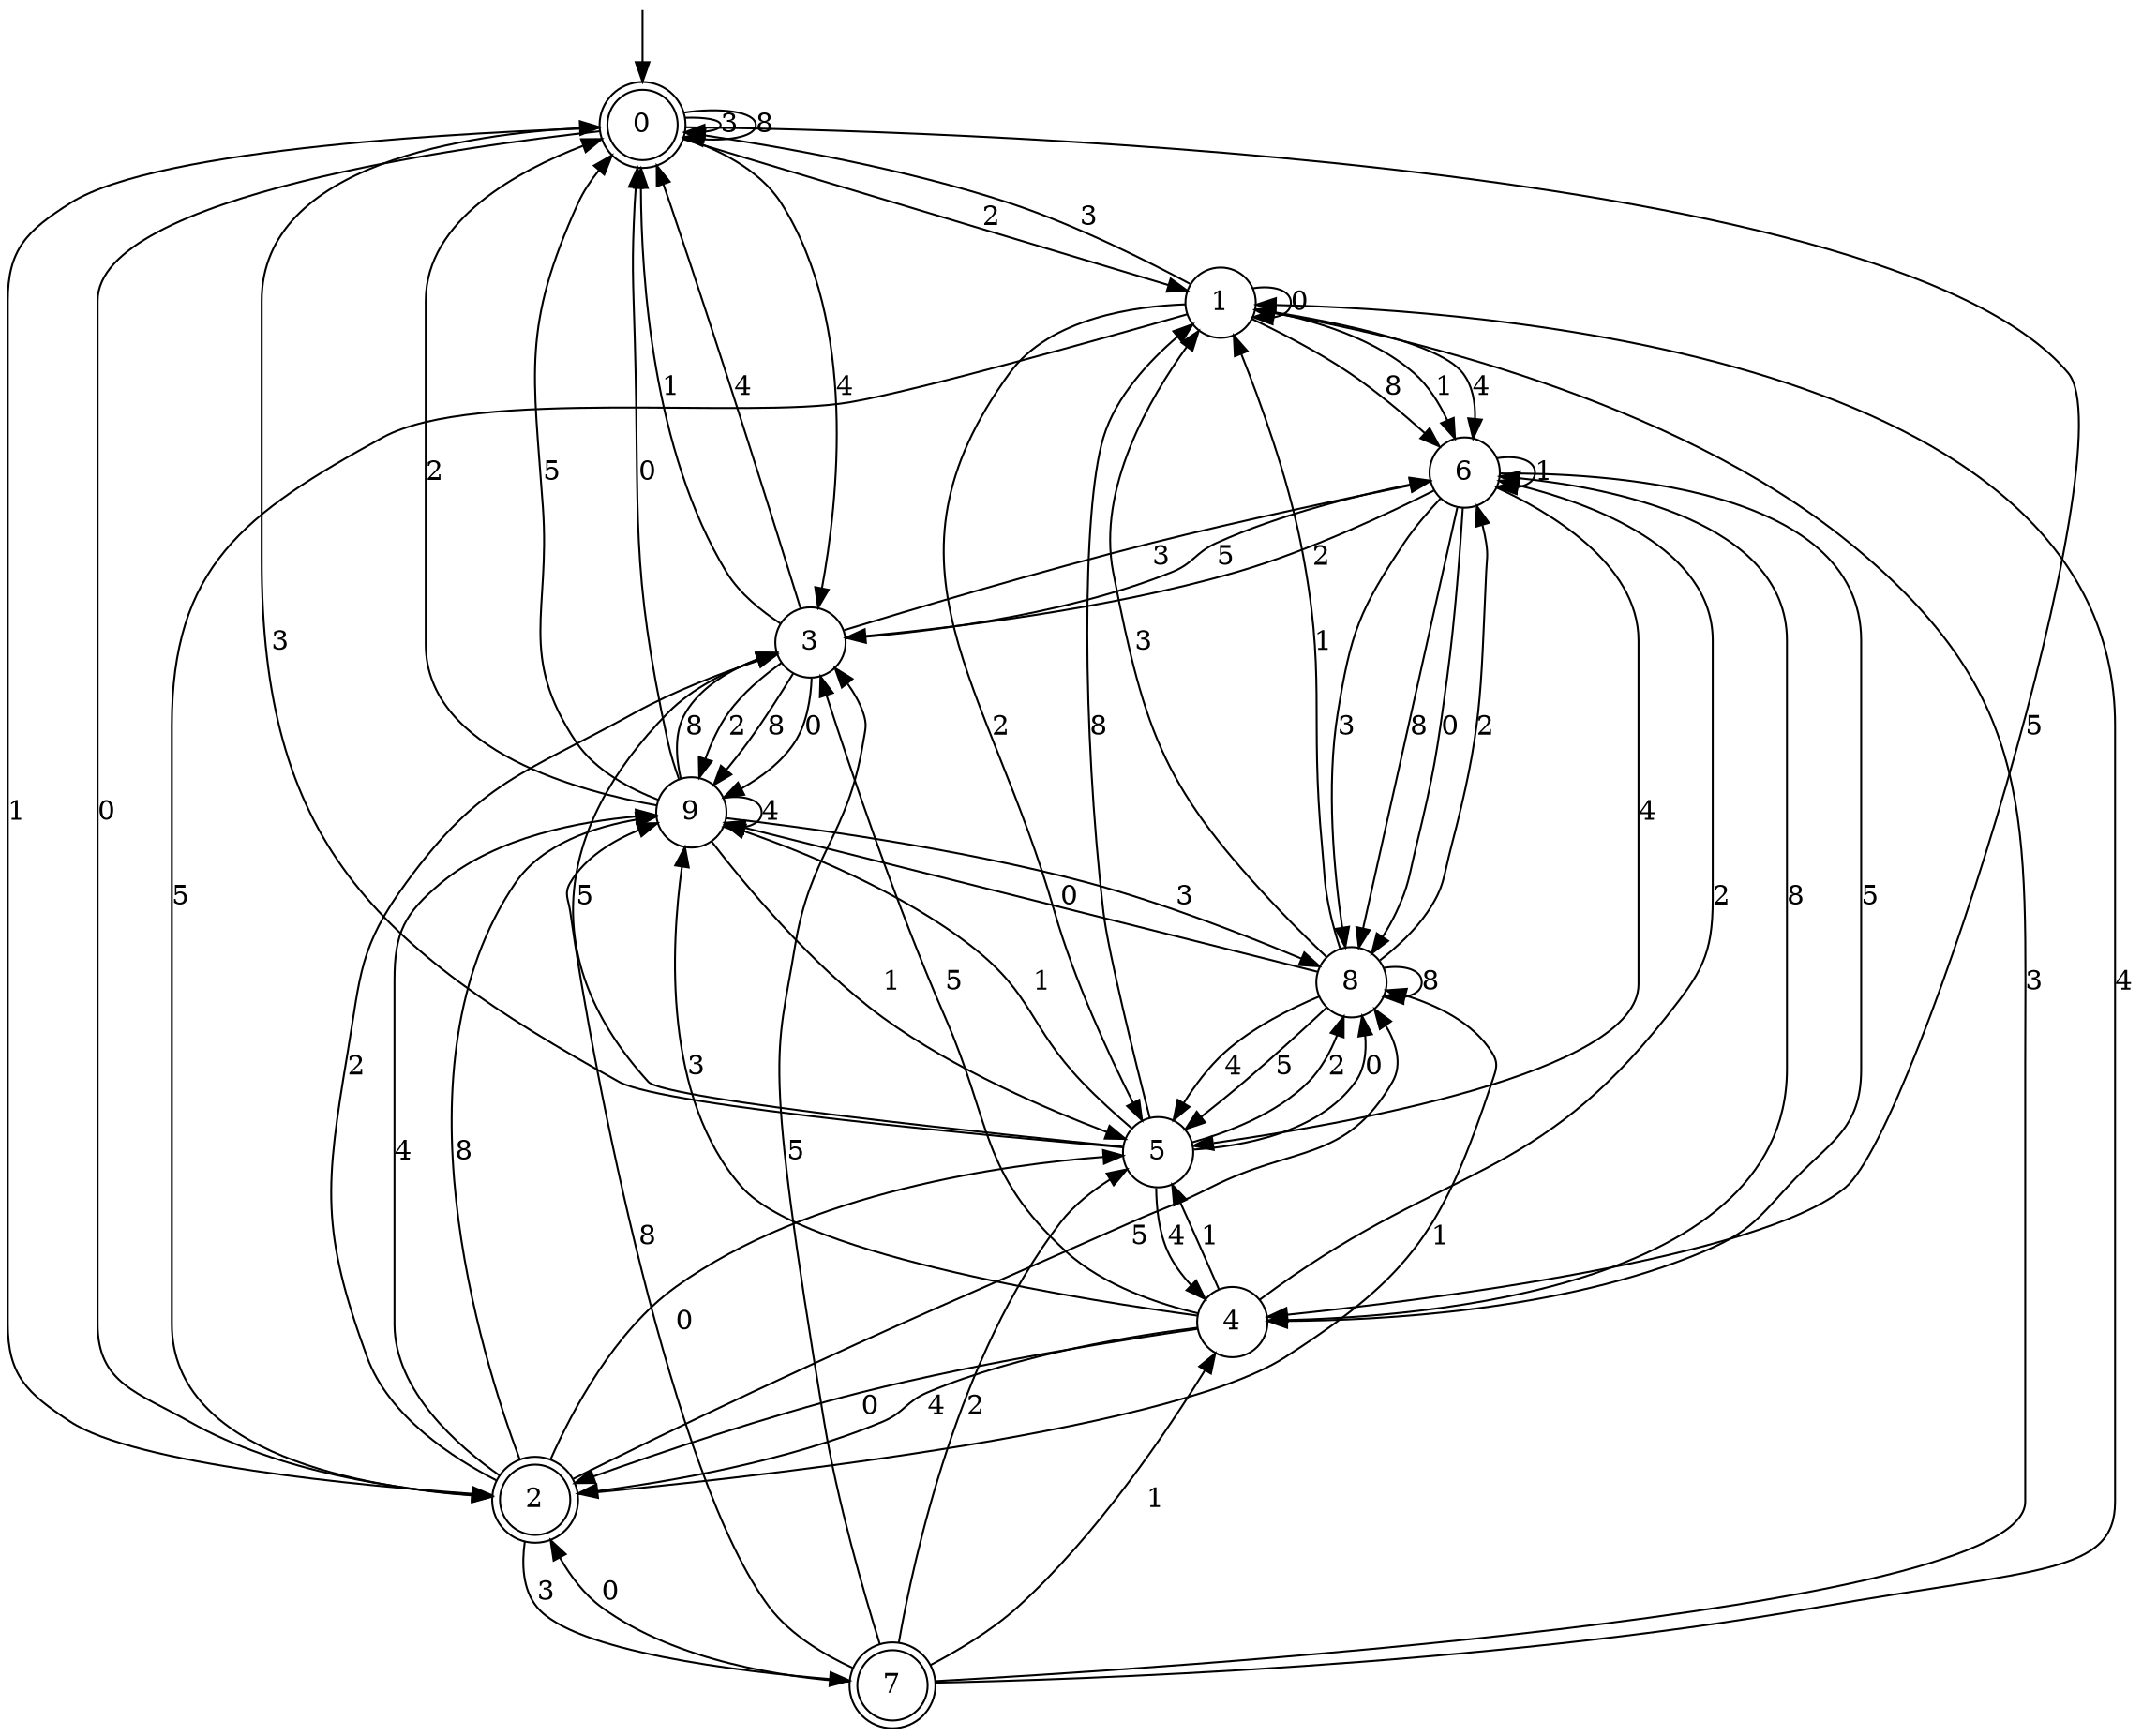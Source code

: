 digraph g {

	s0 [shape="doublecircle" label="0"];
	s1 [shape="circle" label="1"];
	s2 [shape="doublecircle" label="2"];
	s3 [shape="circle" label="3"];
	s4 [shape="circle" label="4"];
	s5 [shape="circle" label="5"];
	s6 [shape="circle" label="6"];
	s7 [shape="doublecircle" label="7"];
	s8 [shape="circle" label="8"];
	s9 [shape="circle" label="9"];
	s0 -> s1 [label="2"];
	s0 -> s0 [label="3"];
	s0 -> s2 [label="1"];
	s0 -> s3 [label="4"];
	s0 -> s0 [label="8"];
	s0 -> s4 [label="5"];
	s0 -> s2 [label="0"];
	s1 -> s5 [label="2"];
	s1 -> s0 [label="3"];
	s1 -> s6 [label="1"];
	s1 -> s6 [label="4"];
	s1 -> s6 [label="8"];
	s1 -> s2 [label="5"];
	s1 -> s1 [label="0"];
	s2 -> s3 [label="2"];
	s2 -> s7 [label="3"];
	s2 -> s8 [label="1"];
	s2 -> s9 [label="4"];
	s2 -> s9 [label="8"];
	s2 -> s8 [label="5"];
	s2 -> s5 [label="0"];
	s3 -> s9 [label="2"];
	s3 -> s6 [label="3"];
	s3 -> s0 [label="1"];
	s3 -> s0 [label="4"];
	s3 -> s9 [label="8"];
	s3 -> s6 [label="5"];
	s3 -> s9 [label="0"];
	s4 -> s6 [label="2"];
	s4 -> s9 [label="3"];
	s4 -> s5 [label="1"];
	s4 -> s2 [label="4"];
	s4 -> s6 [label="8"];
	s4 -> s3 [label="5"];
	s4 -> s2 [label="0"];
	s5 -> s8 [label="2"];
	s5 -> s0 [label="3"];
	s5 -> s9 [label="1"];
	s5 -> s4 [label="4"];
	s5 -> s1 [label="8"];
	s5 -> s3 [label="5"];
	s5 -> s8 [label="0"];
	s6 -> s3 [label="2"];
	s6 -> s8 [label="3"];
	s6 -> s6 [label="1"];
	s6 -> s5 [label="4"];
	s6 -> s8 [label="8"];
	s6 -> s4 [label="5"];
	s6 -> s8 [label="0"];
	s7 -> s5 [label="2"];
	s7 -> s1 [label="3"];
	s7 -> s4 [label="1"];
	s7 -> s1 [label="4"];
	s7 -> s9 [label="8"];
	s7 -> s3 [label="5"];
	s7 -> s2 [label="0"];
	s8 -> s6 [label="2"];
	s8 -> s1 [label="3"];
	s8 -> s1 [label="1"];
	s8 -> s5 [label="4"];
	s8 -> s8 [label="8"];
	s8 -> s5 [label="5"];
	s8 -> s9 [label="0"];
	s9 -> s0 [label="2"];
	s9 -> s8 [label="3"];
	s9 -> s5 [label="1"];
	s9 -> s9 [label="4"];
	s9 -> s3 [label="8"];
	s9 -> s0 [label="5"];
	s9 -> s0 [label="0"];

__start0 [label="" shape="none" width="0" height="0"];
__start0 -> s0;

}
